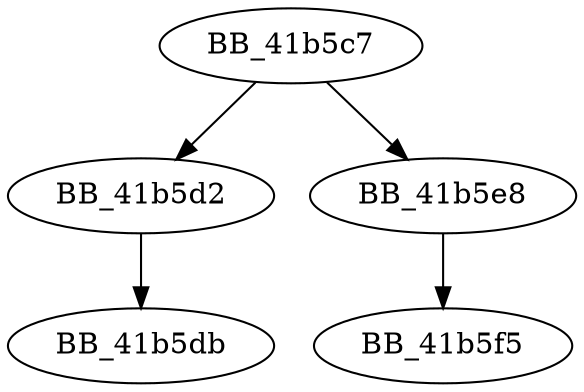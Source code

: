DiGraph __lock_file2{
BB_41b5c7->BB_41b5d2
BB_41b5c7->BB_41b5e8
BB_41b5d2->BB_41b5db
BB_41b5e8->BB_41b5f5
}
